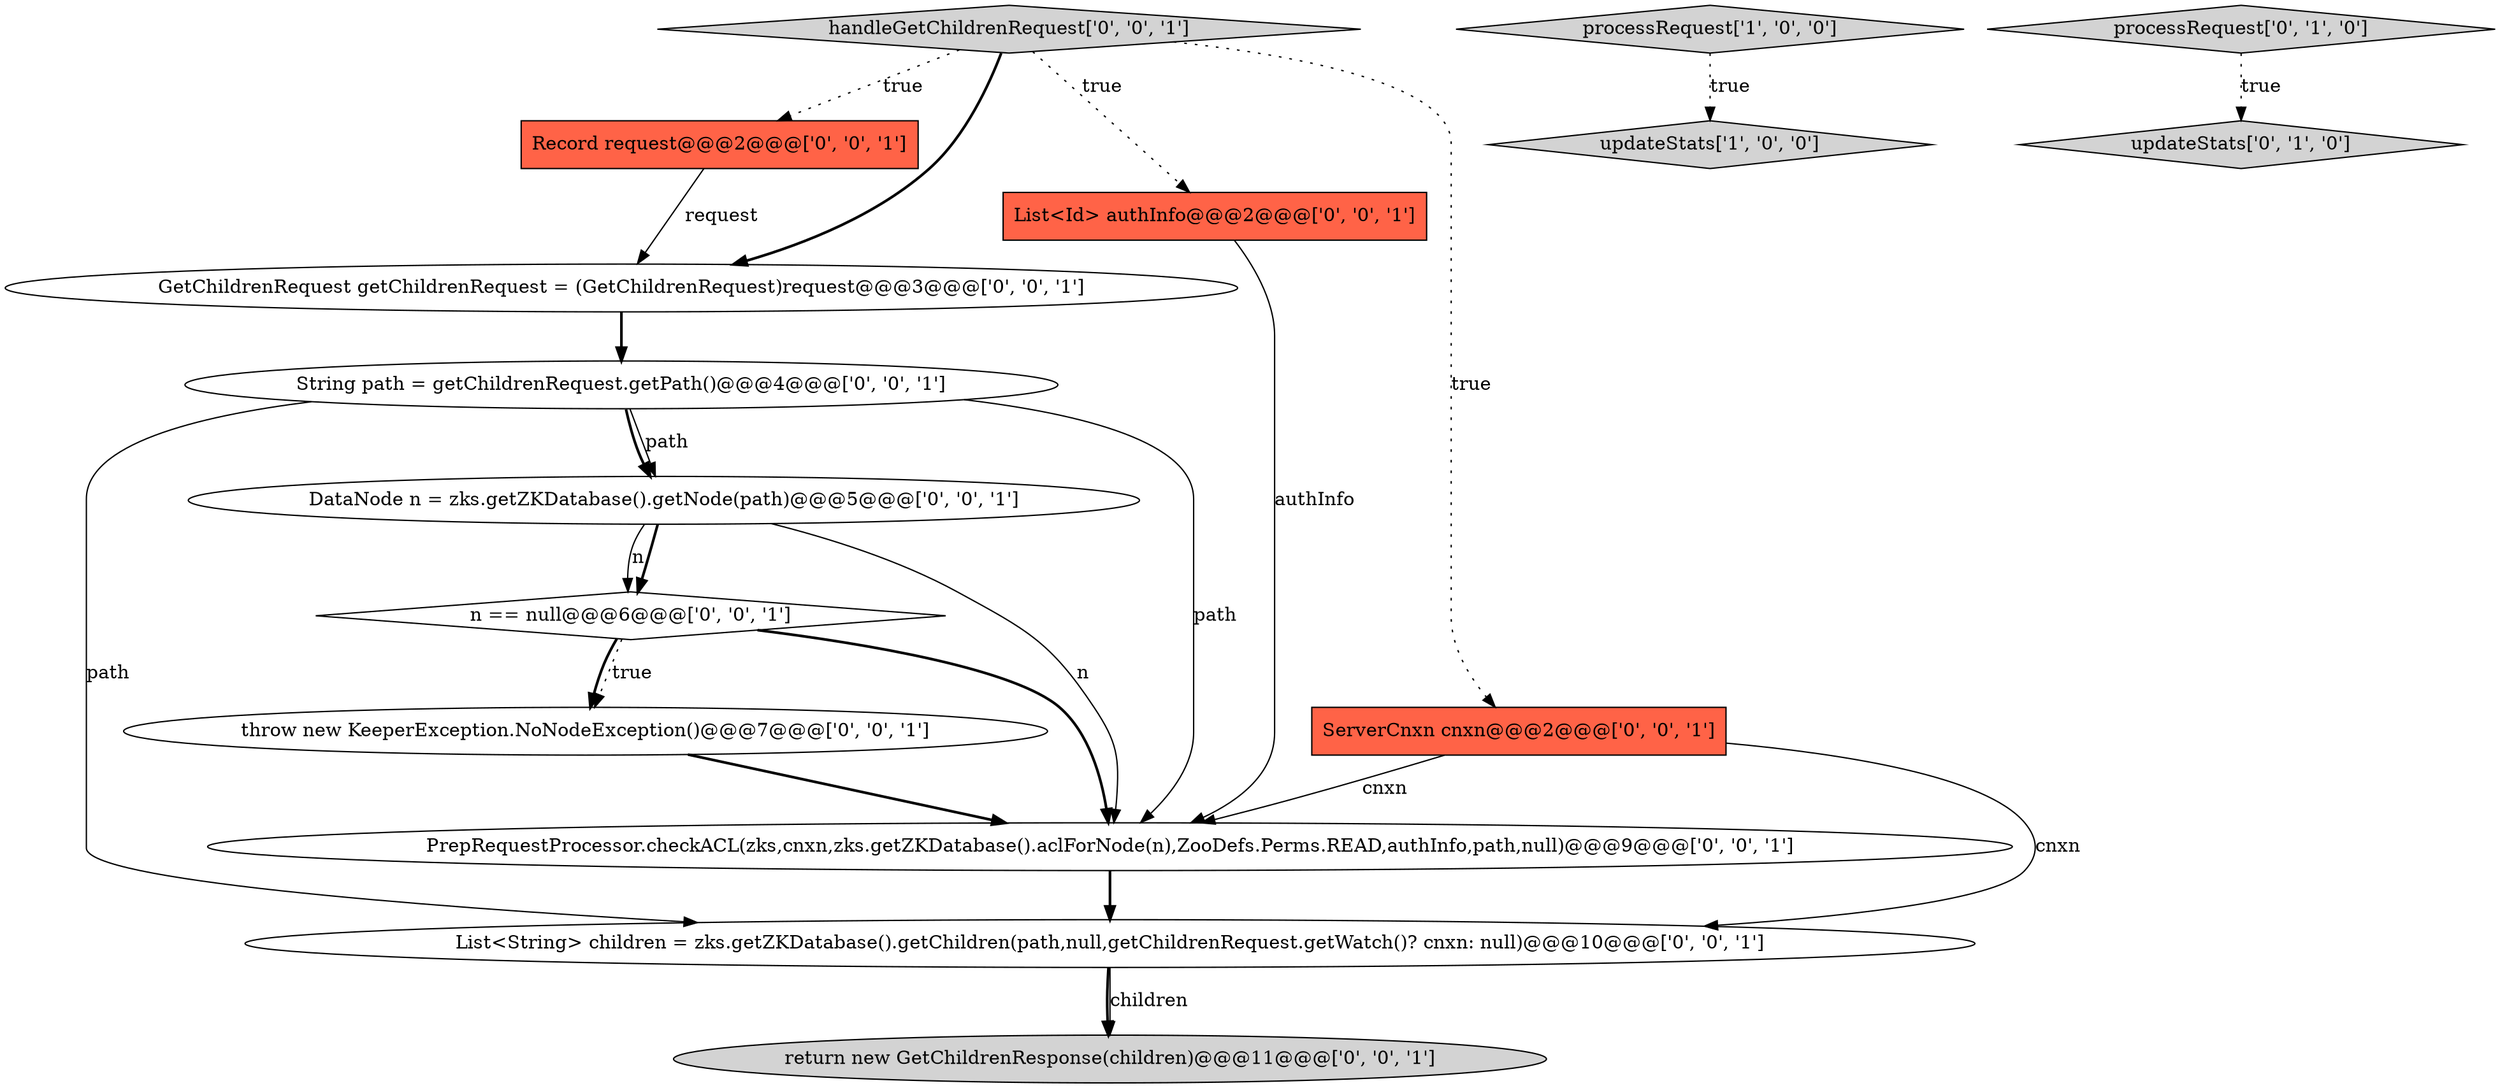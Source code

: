 digraph {
12 [style = filled, label = "return new GetChildrenResponse(children)@@@11@@@['0', '0', '1']", fillcolor = lightgray, shape = ellipse image = "AAA0AAABBB3BBB"];
9 [style = filled, label = "String path = getChildrenRequest.getPath()@@@4@@@['0', '0', '1']", fillcolor = white, shape = ellipse image = "AAA0AAABBB3BBB"];
7 [style = filled, label = "handleGetChildrenRequest['0', '0', '1']", fillcolor = lightgray, shape = diamond image = "AAA0AAABBB3BBB"];
13 [style = filled, label = "ServerCnxn cnxn@@@2@@@['0', '0', '1']", fillcolor = tomato, shape = box image = "AAA0AAABBB3BBB"];
14 [style = filled, label = "DataNode n = zks.getZKDatabase().getNode(path)@@@5@@@['0', '0', '1']", fillcolor = white, shape = ellipse image = "AAA0AAABBB3BBB"];
4 [style = filled, label = "List<String> children = zks.getZKDatabase().getChildren(path,null,getChildrenRequest.getWatch()? cnxn: null)@@@10@@@['0', '0', '1']", fillcolor = white, shape = ellipse image = "AAA0AAABBB3BBB"];
15 [style = filled, label = "throw new KeeperException.NoNodeException()@@@7@@@['0', '0', '1']", fillcolor = white, shape = ellipse image = "AAA0AAABBB3BBB"];
1 [style = filled, label = "processRequest['1', '0', '0']", fillcolor = lightgray, shape = diamond image = "AAA0AAABBB1BBB"];
10 [style = filled, label = "List<Id> authInfo@@@2@@@['0', '0', '1']", fillcolor = tomato, shape = box image = "AAA0AAABBB3BBB"];
0 [style = filled, label = "updateStats['1', '0', '0']", fillcolor = lightgray, shape = diamond image = "AAA0AAABBB1BBB"];
3 [style = filled, label = "updateStats['0', '1', '0']", fillcolor = lightgray, shape = diamond image = "AAA0AAABBB2BBB"];
5 [style = filled, label = "Record request@@@2@@@['0', '0', '1']", fillcolor = tomato, shape = box image = "AAA0AAABBB3BBB"];
6 [style = filled, label = "PrepRequestProcessor.checkACL(zks,cnxn,zks.getZKDatabase().aclForNode(n),ZooDefs.Perms.READ,authInfo,path,null)@@@9@@@['0', '0', '1']", fillcolor = white, shape = ellipse image = "AAA0AAABBB3BBB"];
8 [style = filled, label = "GetChildrenRequest getChildrenRequest = (GetChildrenRequest)request@@@3@@@['0', '0', '1']", fillcolor = white, shape = ellipse image = "AAA0AAABBB3BBB"];
11 [style = filled, label = "n == null@@@6@@@['0', '0', '1']", fillcolor = white, shape = diamond image = "AAA0AAABBB3BBB"];
2 [style = filled, label = "processRequest['0', '1', '0']", fillcolor = lightgray, shape = diamond image = "AAA0AAABBB2BBB"];
2->3 [style = dotted, label="true"];
14->11 [style = solid, label="n"];
9->4 [style = solid, label="path"];
8->9 [style = bold, label=""];
7->8 [style = bold, label=""];
6->4 [style = bold, label=""];
1->0 [style = dotted, label="true"];
7->10 [style = dotted, label="true"];
7->13 [style = dotted, label="true"];
11->15 [style = bold, label=""];
10->6 [style = solid, label="authInfo"];
11->6 [style = bold, label=""];
14->11 [style = bold, label=""];
15->6 [style = bold, label=""];
7->5 [style = dotted, label="true"];
5->8 [style = solid, label="request"];
9->14 [style = solid, label="path"];
13->6 [style = solid, label="cnxn"];
9->6 [style = solid, label="path"];
14->6 [style = solid, label="n"];
4->12 [style = bold, label=""];
9->14 [style = bold, label=""];
11->15 [style = dotted, label="true"];
13->4 [style = solid, label="cnxn"];
4->12 [style = solid, label="children"];
}
